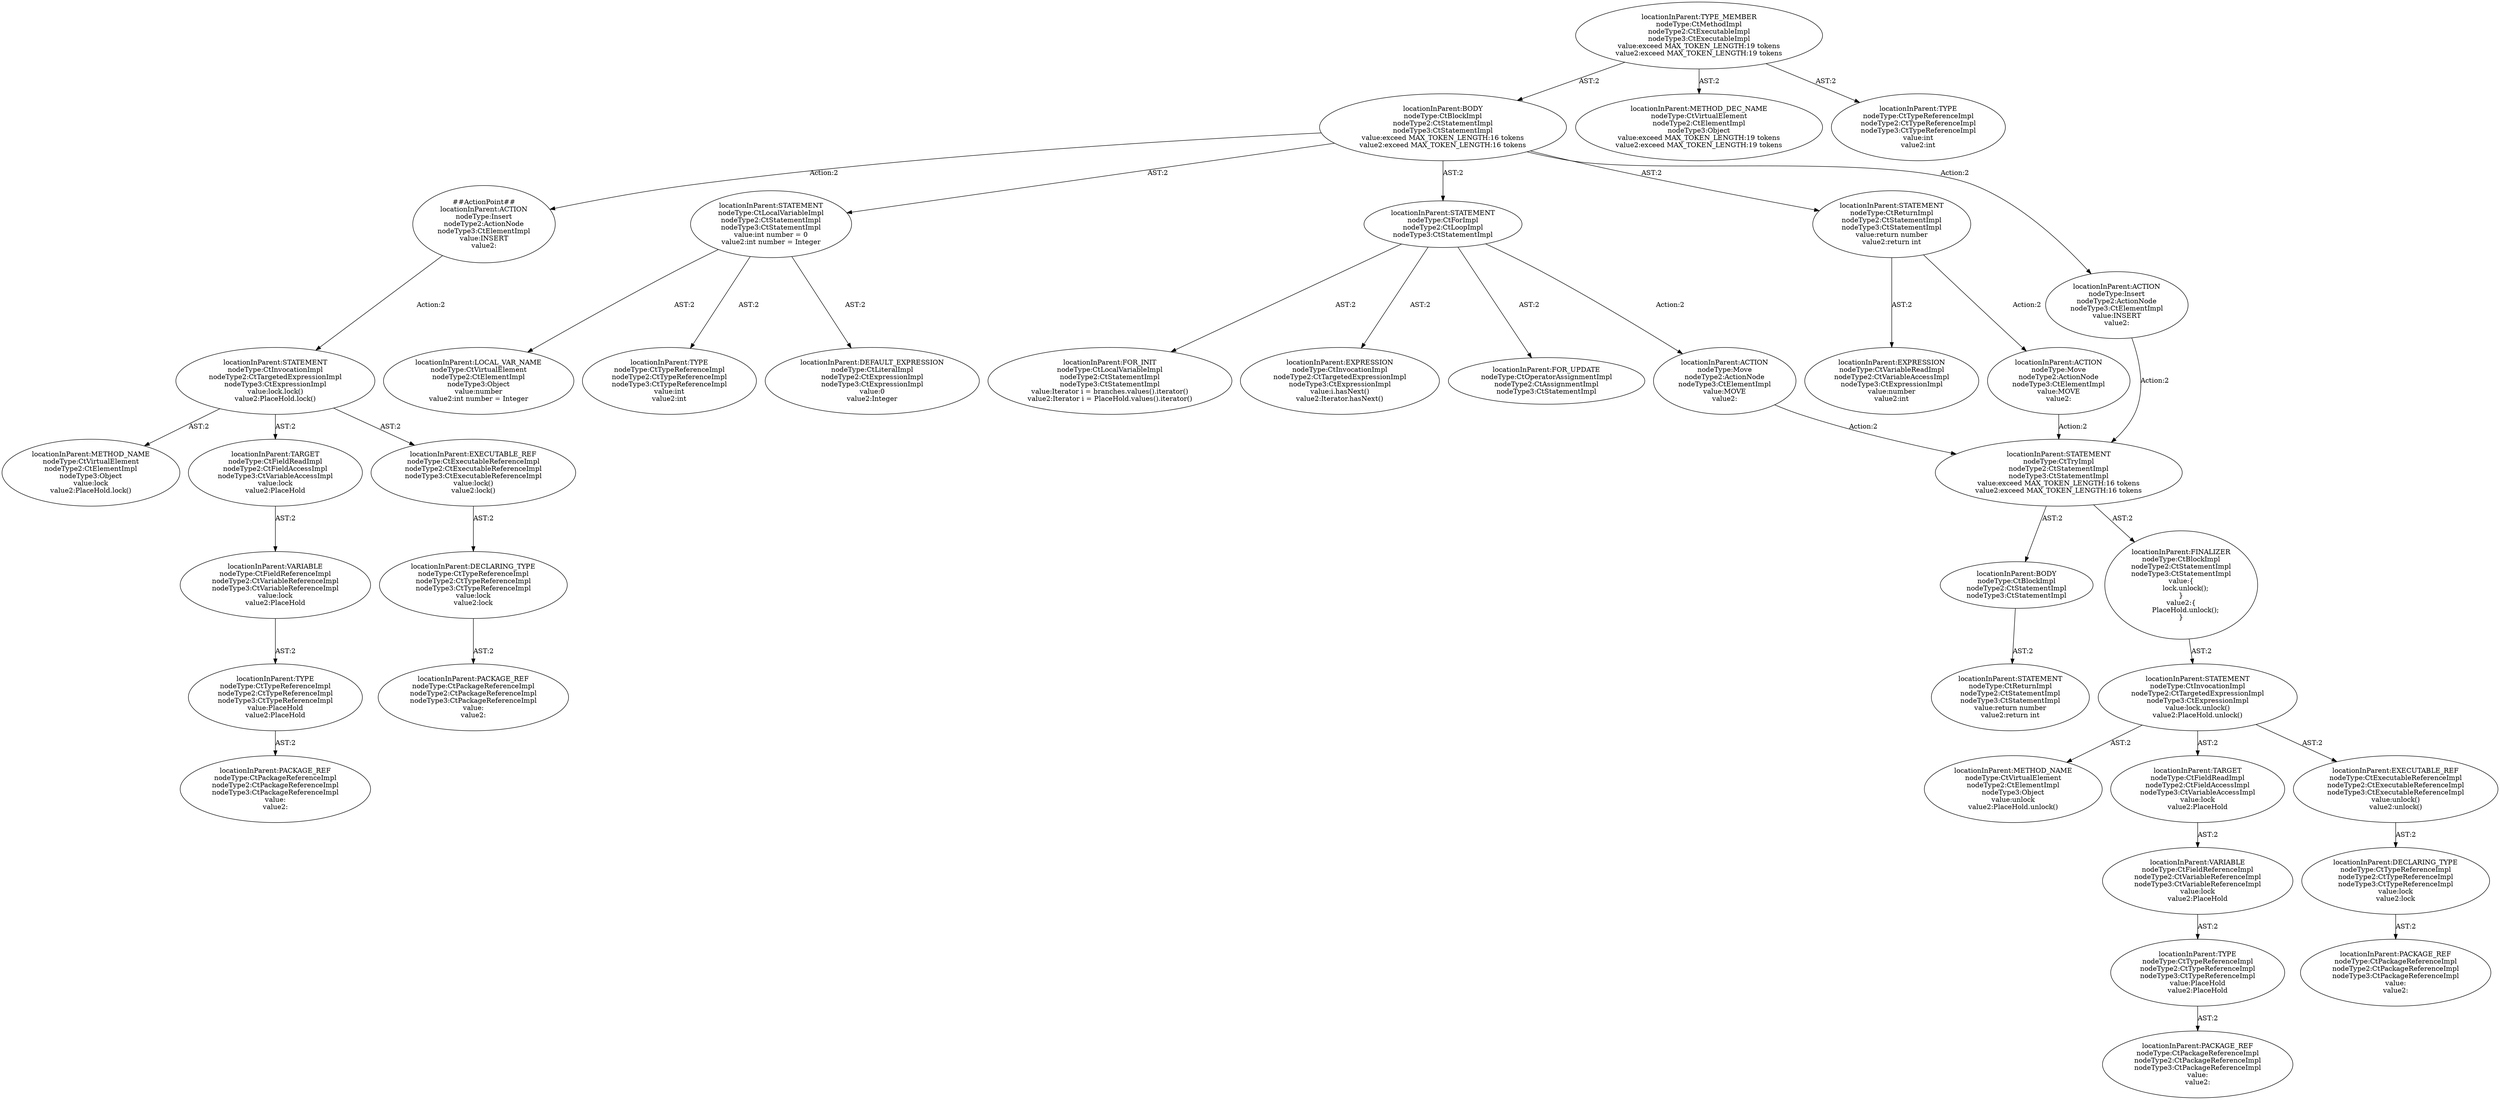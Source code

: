 digraph "Pattern" {
0 [label="##ActionPoint##
locationInParent:ACTION
nodeType:Insert
nodeType2:ActionNode
nodeType3:CtElementImpl
value:INSERT
value2:" shape=ellipse]
1 [label="locationInParent:BODY
nodeType:CtBlockImpl
nodeType2:CtStatementImpl
nodeType3:CtStatementImpl
value:exceed MAX_TOKEN_LENGTH:16 tokens
value2:exceed MAX_TOKEN_LENGTH:16 tokens" shape=ellipse]
2 [label="locationInParent:TYPE_MEMBER
nodeType:CtMethodImpl
nodeType2:CtExecutableImpl
nodeType3:CtExecutableImpl
value:exceed MAX_TOKEN_LENGTH:19 tokens
value2:exceed MAX_TOKEN_LENGTH:19 tokens" shape=ellipse]
3 [label="locationInParent:METHOD_DEC_NAME
nodeType:CtVirtualElement
nodeType2:CtElementImpl
nodeType3:Object
value:exceed MAX_TOKEN_LENGTH:19 tokens
value2:exceed MAX_TOKEN_LENGTH:19 tokens" shape=ellipse]
4 [label="locationInParent:TYPE
nodeType:CtTypeReferenceImpl
nodeType2:CtTypeReferenceImpl
nodeType3:CtTypeReferenceImpl
value:int
value2:int" shape=ellipse]
5 [label="locationInParent:STATEMENT
nodeType:CtLocalVariableImpl
nodeType2:CtStatementImpl
nodeType3:CtStatementImpl
value:int number = 0
value2:int number = Integer" shape=ellipse]
6 [label="locationInParent:LOCAL_VAR_NAME
nodeType:CtVirtualElement
nodeType2:CtElementImpl
nodeType3:Object
value:number
value2:int number = Integer" shape=ellipse]
7 [label="locationInParent:TYPE
nodeType:CtTypeReferenceImpl
nodeType2:CtTypeReferenceImpl
nodeType3:CtTypeReferenceImpl
value:int
value2:int" shape=ellipse]
8 [label="locationInParent:DEFAULT_EXPRESSION
nodeType:CtLiteralImpl
nodeType2:CtExpressionImpl
nodeType3:CtExpressionImpl
value:0
value2:Integer" shape=ellipse]
9 [label="locationInParent:STATEMENT
nodeType:CtForImpl
nodeType2:CtLoopImpl
nodeType3:CtStatementImpl" shape=ellipse]
10 [label="locationInParent:FOR_INIT
nodeType:CtLocalVariableImpl
nodeType2:CtStatementImpl
nodeType3:CtStatementImpl
value:Iterator i = branches.values().iterator()
value2:Iterator i = PlaceHold.values().iterator()" shape=ellipse]
11 [label="locationInParent:EXPRESSION
nodeType:CtInvocationImpl
nodeType2:CtTargetedExpressionImpl
nodeType3:CtExpressionImpl
value:i.hasNext()
value2:Iterator.hasNext()" shape=ellipse]
12 [label="locationInParent:FOR_UPDATE
nodeType:CtOperatorAssignmentImpl
nodeType2:CtAssignmentImpl
nodeType3:CtStatementImpl" shape=ellipse]
13 [label="locationInParent:ACTION
nodeType:Move
nodeType2:ActionNode
nodeType3:CtElementImpl
value:MOVE
value2:" shape=ellipse]
14 [label="locationInParent:STATEMENT
nodeType:CtTryImpl
nodeType2:CtStatementImpl
nodeType3:CtStatementImpl
value:exceed MAX_TOKEN_LENGTH:16 tokens
value2:exceed MAX_TOKEN_LENGTH:16 tokens" shape=ellipse]
15 [label="locationInParent:BODY
nodeType:CtBlockImpl
nodeType2:CtStatementImpl
nodeType3:CtStatementImpl" shape=ellipse]
16 [label="locationInParent:STATEMENT
nodeType:CtReturnImpl
nodeType2:CtStatementImpl
nodeType3:CtStatementImpl
value:return number
value2:return int" shape=ellipse]
17 [label="locationInParent:EXPRESSION
nodeType:CtVariableReadImpl
nodeType2:CtVariableAccessImpl
nodeType3:CtExpressionImpl
value:number
value2:int" shape=ellipse]
18 [label="locationInParent:FINALIZER
nodeType:CtBlockImpl
nodeType2:CtStatementImpl
nodeType3:CtStatementImpl
value:\{
    lock.unlock();
\}
value2:\{
    PlaceHold.unlock();
\}" shape=ellipse]
19 [label="locationInParent:STATEMENT
nodeType:CtInvocationImpl
nodeType2:CtTargetedExpressionImpl
nodeType3:CtExpressionImpl
value:lock.unlock()
value2:PlaceHold.unlock()" shape=ellipse]
20 [label="locationInParent:METHOD_NAME
nodeType:CtVirtualElement
nodeType2:CtElementImpl
nodeType3:Object
value:unlock
value2:PlaceHold.unlock()" shape=ellipse]
21 [label="locationInParent:TARGET
nodeType:CtFieldReadImpl
nodeType2:CtFieldAccessImpl
nodeType3:CtVariableAccessImpl
value:lock
value2:PlaceHold" shape=ellipse]
22 [label="locationInParent:VARIABLE
nodeType:CtFieldReferenceImpl
nodeType2:CtVariableReferenceImpl
nodeType3:CtVariableReferenceImpl
value:lock
value2:PlaceHold" shape=ellipse]
23 [label="locationInParent:TYPE
nodeType:CtTypeReferenceImpl
nodeType2:CtTypeReferenceImpl
nodeType3:CtTypeReferenceImpl
value:PlaceHold
value2:PlaceHold" shape=ellipse]
24 [label="locationInParent:PACKAGE_REF
nodeType:CtPackageReferenceImpl
nodeType2:CtPackageReferenceImpl
nodeType3:CtPackageReferenceImpl
value:
value2:" shape=ellipse]
25 [label="locationInParent:EXECUTABLE_REF
nodeType:CtExecutableReferenceImpl
nodeType2:CtExecutableReferenceImpl
nodeType3:CtExecutableReferenceImpl
value:unlock()
value2:unlock()" shape=ellipse]
26 [label="locationInParent:DECLARING_TYPE
nodeType:CtTypeReferenceImpl
nodeType2:CtTypeReferenceImpl
nodeType3:CtTypeReferenceImpl
value:lock
value2:lock" shape=ellipse]
27 [label="locationInParent:PACKAGE_REF
nodeType:CtPackageReferenceImpl
nodeType2:CtPackageReferenceImpl
nodeType3:CtPackageReferenceImpl
value:
value2:" shape=ellipse]
28 [label="locationInParent:STATEMENT
nodeType:CtReturnImpl
nodeType2:CtStatementImpl
nodeType3:CtStatementImpl
value:return number
value2:return int" shape=ellipse]
29 [label="locationInParent:ACTION
nodeType:Move
nodeType2:ActionNode
nodeType3:CtElementImpl
value:MOVE
value2:" shape=ellipse]
30 [label="locationInParent:ACTION
nodeType:Insert
nodeType2:ActionNode
nodeType3:CtElementImpl
value:INSERT
value2:" shape=ellipse]
31 [label="locationInParent:STATEMENT
nodeType:CtInvocationImpl
nodeType2:CtTargetedExpressionImpl
nodeType3:CtExpressionImpl
value:lock.lock()
value2:PlaceHold.lock()" shape=ellipse]
32 [label="locationInParent:METHOD_NAME
nodeType:CtVirtualElement
nodeType2:CtElementImpl
nodeType3:Object
value:lock
value2:PlaceHold.lock()" shape=ellipse]
33 [label="locationInParent:TARGET
nodeType:CtFieldReadImpl
nodeType2:CtFieldAccessImpl
nodeType3:CtVariableAccessImpl
value:lock
value2:PlaceHold" shape=ellipse]
34 [label="locationInParent:VARIABLE
nodeType:CtFieldReferenceImpl
nodeType2:CtVariableReferenceImpl
nodeType3:CtVariableReferenceImpl
value:lock
value2:PlaceHold" shape=ellipse]
35 [label="locationInParent:TYPE
nodeType:CtTypeReferenceImpl
nodeType2:CtTypeReferenceImpl
nodeType3:CtTypeReferenceImpl
value:PlaceHold
value2:PlaceHold" shape=ellipse]
36 [label="locationInParent:PACKAGE_REF
nodeType:CtPackageReferenceImpl
nodeType2:CtPackageReferenceImpl
nodeType3:CtPackageReferenceImpl
value:
value2:" shape=ellipse]
37 [label="locationInParent:EXECUTABLE_REF
nodeType:CtExecutableReferenceImpl
nodeType2:CtExecutableReferenceImpl
nodeType3:CtExecutableReferenceImpl
value:lock()
value2:lock()" shape=ellipse]
38 [label="locationInParent:DECLARING_TYPE
nodeType:CtTypeReferenceImpl
nodeType2:CtTypeReferenceImpl
nodeType3:CtTypeReferenceImpl
value:lock
value2:lock" shape=ellipse]
39 [label="locationInParent:PACKAGE_REF
nodeType:CtPackageReferenceImpl
nodeType2:CtPackageReferenceImpl
nodeType3:CtPackageReferenceImpl
value:
value2:" shape=ellipse]
0 -> 31 [label="Action:2"];
1 -> 0 [label="Action:2"];
1 -> 5 [label="AST:2"];
1 -> 9 [label="AST:2"];
1 -> 28 [label="AST:2"];
1 -> 30 [label="Action:2"];
2 -> 1 [label="AST:2"];
2 -> 3 [label="AST:2"];
2 -> 4 [label="AST:2"];
5 -> 6 [label="AST:2"];
5 -> 7 [label="AST:2"];
5 -> 8 [label="AST:2"];
9 -> 10 [label="AST:2"];
9 -> 11 [label="AST:2"];
9 -> 12 [label="AST:2"];
9 -> 13 [label="Action:2"];
13 -> 14 [label="Action:2"];
14 -> 15 [label="AST:2"];
14 -> 18 [label="AST:2"];
15 -> 16 [label="AST:2"];
18 -> 19 [label="AST:2"];
19 -> 20 [label="AST:2"];
19 -> 21 [label="AST:2"];
19 -> 25 [label="AST:2"];
21 -> 22 [label="AST:2"];
22 -> 23 [label="AST:2"];
23 -> 24 [label="AST:2"];
25 -> 26 [label="AST:2"];
26 -> 27 [label="AST:2"];
28 -> 17 [label="AST:2"];
28 -> 29 [label="Action:2"];
29 -> 14 [label="Action:2"];
30 -> 14 [label="Action:2"];
31 -> 32 [label="AST:2"];
31 -> 33 [label="AST:2"];
31 -> 37 [label="AST:2"];
33 -> 34 [label="AST:2"];
34 -> 35 [label="AST:2"];
35 -> 36 [label="AST:2"];
37 -> 38 [label="AST:2"];
38 -> 39 [label="AST:2"];
}